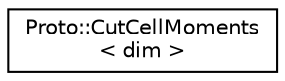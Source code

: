 digraph "Graphical Class Hierarchy"
{
  edge [fontname="Helvetica",fontsize="10",labelfontname="Helvetica",labelfontsize="10"];
  node [fontname="Helvetica",fontsize="10",shape=record];
  rankdir="LR";
  Node0 [label="Proto::CutCellMoments\l\< dim \>",height=0.2,width=0.4,color="black", fillcolor="white", style="filled",URL="$classProto_1_1CutCellMoments.html"];
}
